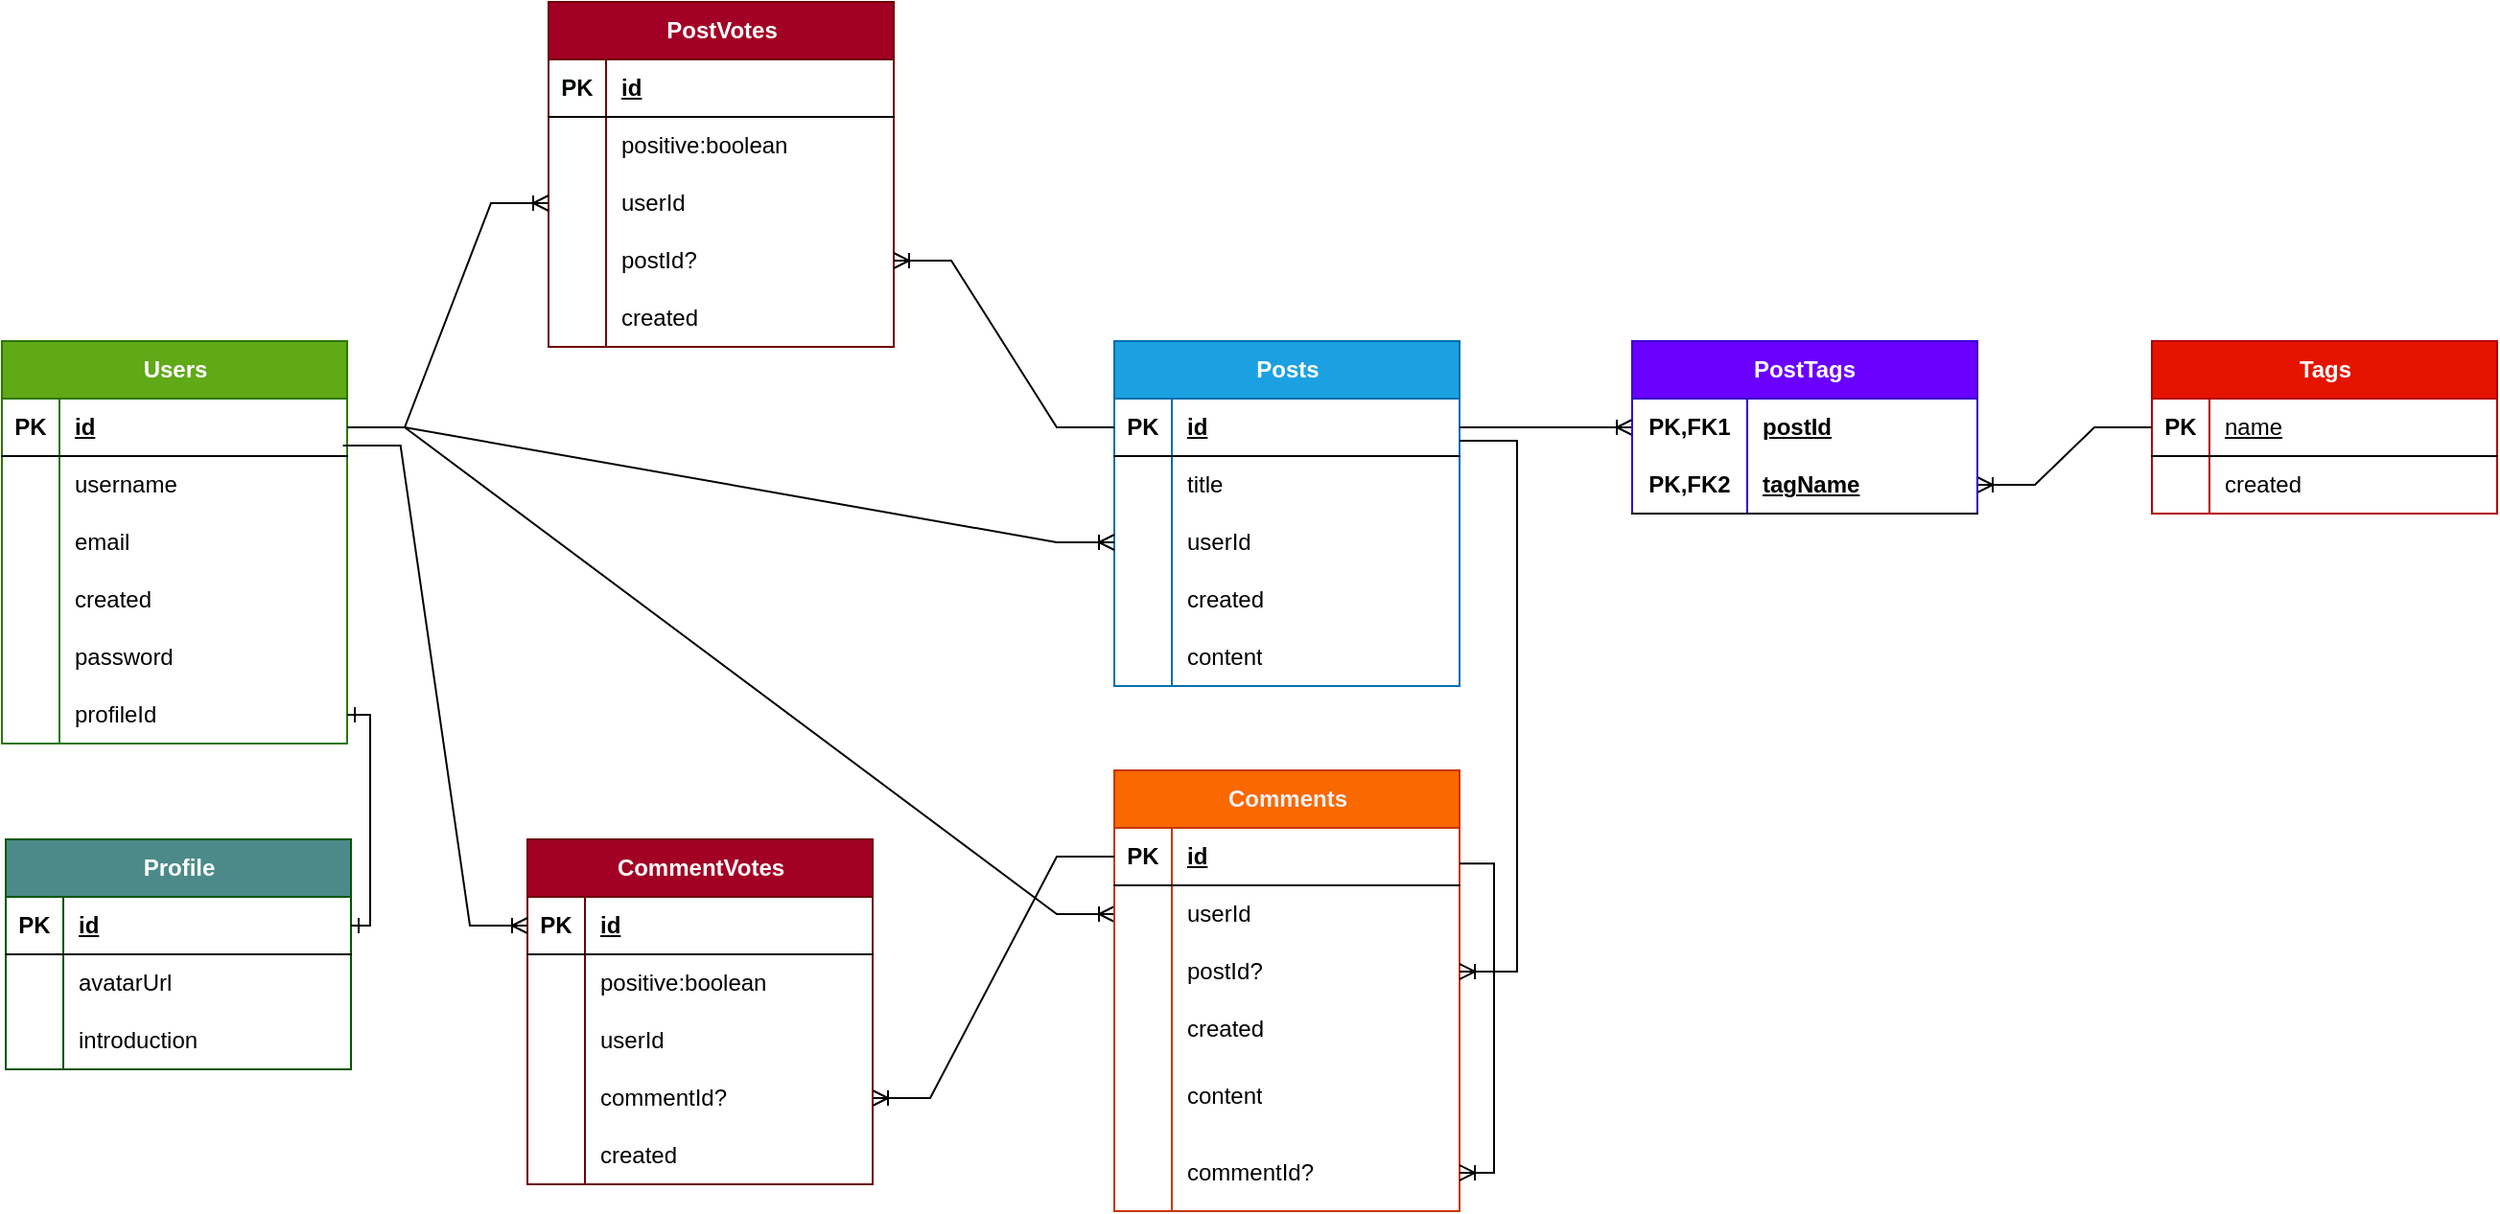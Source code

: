 <mxfile version="27.0.9">
  <diagram name="Page-1" id="ch80cyOPAGZopPXparXP">
    <mxGraphModel dx="1426" dy="873" grid="0" gridSize="10" guides="1" tooltips="1" connect="1" arrows="1" fold="1" page="1" pageScale="1" pageWidth="827" pageHeight="1169" background="none" math="0" shadow="0">
      <root>
        <mxCell id="0" />
        <mxCell id="1" parent="0" />
        <mxCell id="PfvW80QsT0nVsw1uUuvI-5" value="Posts" style="shape=table;startSize=30;container=1;collapsible=1;childLayout=tableLayout;fixedRows=1;rowLines=0;fontStyle=1;align=center;resizeLast=1;html=1;fillColor=#1ba1e2;fontColor=#ffffff;strokeColor=#006EAF;" parent="1" vertex="1">
          <mxGeometry x="610" y="180" width="180" height="180" as="geometry" />
        </mxCell>
        <mxCell id="PfvW80QsT0nVsw1uUuvI-6" value="" style="shape=tableRow;horizontal=0;startSize=0;swimlaneHead=0;swimlaneBody=0;fillColor=none;collapsible=0;dropTarget=0;points=[[0,0.5],[1,0.5]];portConstraint=eastwest;top=0;left=0;right=0;bottom=1;" parent="PfvW80QsT0nVsw1uUuvI-5" vertex="1">
          <mxGeometry y="30" width="180" height="30" as="geometry" />
        </mxCell>
        <mxCell id="PfvW80QsT0nVsw1uUuvI-7" value="PK" style="shape=partialRectangle;connectable=0;fillColor=none;top=0;left=0;bottom=0;right=0;fontStyle=1;overflow=hidden;whiteSpace=wrap;html=1;" parent="PfvW80QsT0nVsw1uUuvI-6" vertex="1">
          <mxGeometry width="30" height="30" as="geometry">
            <mxRectangle width="30" height="30" as="alternateBounds" />
          </mxGeometry>
        </mxCell>
        <mxCell id="PfvW80QsT0nVsw1uUuvI-8" value="id" style="shape=partialRectangle;connectable=0;fillColor=none;top=0;left=0;bottom=0;right=0;align=left;spacingLeft=6;fontStyle=5;overflow=hidden;whiteSpace=wrap;html=1;" parent="PfvW80QsT0nVsw1uUuvI-6" vertex="1">
          <mxGeometry x="30" width="150" height="30" as="geometry">
            <mxRectangle width="150" height="30" as="alternateBounds" />
          </mxGeometry>
        </mxCell>
        <mxCell id="PfvW80QsT0nVsw1uUuvI-9" value="" style="shape=tableRow;horizontal=0;startSize=0;swimlaneHead=0;swimlaneBody=0;fillColor=none;collapsible=0;dropTarget=0;points=[[0,0.5],[1,0.5]];portConstraint=eastwest;top=0;left=0;right=0;bottom=0;" parent="PfvW80QsT0nVsw1uUuvI-5" vertex="1">
          <mxGeometry y="60" width="180" height="30" as="geometry" />
        </mxCell>
        <mxCell id="PfvW80QsT0nVsw1uUuvI-10" value="" style="shape=partialRectangle;connectable=0;fillColor=none;top=0;left=0;bottom=0;right=0;editable=1;overflow=hidden;whiteSpace=wrap;html=1;" parent="PfvW80QsT0nVsw1uUuvI-9" vertex="1">
          <mxGeometry width="30" height="30" as="geometry">
            <mxRectangle width="30" height="30" as="alternateBounds" />
          </mxGeometry>
        </mxCell>
        <mxCell id="PfvW80QsT0nVsw1uUuvI-11" value="title&lt;span style=&quot;white-space: pre;&quot;&gt;&#x9;&lt;/span&gt;" style="shape=partialRectangle;connectable=0;fillColor=none;top=0;left=0;bottom=0;right=0;align=left;spacingLeft=6;overflow=hidden;whiteSpace=wrap;html=1;" parent="PfvW80QsT0nVsw1uUuvI-9" vertex="1">
          <mxGeometry x="30" width="150" height="30" as="geometry">
            <mxRectangle width="150" height="30" as="alternateBounds" />
          </mxGeometry>
        </mxCell>
        <mxCell id="PfvW80QsT0nVsw1uUuvI-12" value="" style="shape=tableRow;horizontal=0;startSize=0;swimlaneHead=0;swimlaneBody=0;fillColor=none;collapsible=0;dropTarget=0;points=[[0,0.5],[1,0.5]];portConstraint=eastwest;top=0;left=0;right=0;bottom=0;" parent="PfvW80QsT0nVsw1uUuvI-5" vertex="1">
          <mxGeometry y="90" width="180" height="30" as="geometry" />
        </mxCell>
        <mxCell id="PfvW80QsT0nVsw1uUuvI-13" value="" style="shape=partialRectangle;connectable=0;fillColor=none;top=0;left=0;bottom=0;right=0;editable=1;overflow=hidden;whiteSpace=wrap;html=1;" parent="PfvW80QsT0nVsw1uUuvI-12" vertex="1">
          <mxGeometry width="30" height="30" as="geometry">
            <mxRectangle width="30" height="30" as="alternateBounds" />
          </mxGeometry>
        </mxCell>
        <mxCell id="PfvW80QsT0nVsw1uUuvI-14" value="userId" style="shape=partialRectangle;connectable=0;fillColor=none;top=0;left=0;bottom=0;right=0;align=left;spacingLeft=6;overflow=hidden;whiteSpace=wrap;html=1;" parent="PfvW80QsT0nVsw1uUuvI-12" vertex="1">
          <mxGeometry x="30" width="150" height="30" as="geometry">
            <mxRectangle width="150" height="30" as="alternateBounds" />
          </mxGeometry>
        </mxCell>
        <mxCell id="PfvW80QsT0nVsw1uUuvI-15" value="" style="shape=tableRow;horizontal=0;startSize=0;swimlaneHead=0;swimlaneBody=0;fillColor=none;collapsible=0;dropTarget=0;points=[[0,0.5],[1,0.5]];portConstraint=eastwest;top=0;left=0;right=0;bottom=0;" parent="PfvW80QsT0nVsw1uUuvI-5" vertex="1">
          <mxGeometry y="120" width="180" height="30" as="geometry" />
        </mxCell>
        <mxCell id="PfvW80QsT0nVsw1uUuvI-16" value="" style="shape=partialRectangle;connectable=0;fillColor=none;top=0;left=0;bottom=0;right=0;editable=1;overflow=hidden;whiteSpace=wrap;html=1;" parent="PfvW80QsT0nVsw1uUuvI-15" vertex="1">
          <mxGeometry width="30" height="30" as="geometry">
            <mxRectangle width="30" height="30" as="alternateBounds" />
          </mxGeometry>
        </mxCell>
        <mxCell id="PfvW80QsT0nVsw1uUuvI-17" value="created" style="shape=partialRectangle;connectable=0;fillColor=none;top=0;left=0;bottom=0;right=0;align=left;spacingLeft=6;overflow=hidden;whiteSpace=wrap;html=1;" parent="PfvW80QsT0nVsw1uUuvI-15" vertex="1">
          <mxGeometry x="30" width="150" height="30" as="geometry">
            <mxRectangle width="150" height="30" as="alternateBounds" />
          </mxGeometry>
        </mxCell>
        <mxCell id="PfvW80QsT0nVsw1uUuvI-48" value="" style="shape=tableRow;horizontal=0;startSize=0;swimlaneHead=0;swimlaneBody=0;fillColor=none;collapsible=0;dropTarget=0;points=[[0,0.5],[1,0.5]];portConstraint=eastwest;top=0;left=0;right=0;bottom=0;" parent="PfvW80QsT0nVsw1uUuvI-5" vertex="1">
          <mxGeometry y="150" width="180" height="30" as="geometry" />
        </mxCell>
        <mxCell id="PfvW80QsT0nVsw1uUuvI-49" value="" style="shape=partialRectangle;connectable=0;fillColor=none;top=0;left=0;bottom=0;right=0;editable=1;overflow=hidden;whiteSpace=wrap;html=1;" parent="PfvW80QsT0nVsw1uUuvI-48" vertex="1">
          <mxGeometry width="30" height="30" as="geometry">
            <mxRectangle width="30" height="30" as="alternateBounds" />
          </mxGeometry>
        </mxCell>
        <mxCell id="PfvW80QsT0nVsw1uUuvI-50" value="content" style="shape=partialRectangle;connectable=0;fillColor=none;top=0;left=0;bottom=0;right=0;align=left;spacingLeft=6;overflow=hidden;whiteSpace=wrap;html=1;" parent="PfvW80QsT0nVsw1uUuvI-48" vertex="1">
          <mxGeometry x="30" width="150" height="30" as="geometry">
            <mxRectangle width="150" height="30" as="alternateBounds" />
          </mxGeometry>
        </mxCell>
        <mxCell id="PfvW80QsT0nVsw1uUuvI-18" value="Users" style="shape=table;startSize=30;container=1;collapsible=1;childLayout=tableLayout;fixedRows=1;rowLines=0;fontStyle=1;align=center;resizeLast=1;html=1;fillColor=#60a917;fontColor=#ffffff;strokeColor=#2D7600;" parent="1" vertex="1">
          <mxGeometry x="30" y="180" width="180" height="210" as="geometry" />
        </mxCell>
        <mxCell id="PfvW80QsT0nVsw1uUuvI-19" value="" style="shape=tableRow;horizontal=0;startSize=0;swimlaneHead=0;swimlaneBody=0;fillColor=none;collapsible=0;dropTarget=0;points=[[0,0.5],[1,0.5]];portConstraint=eastwest;top=0;left=0;right=0;bottom=1;" parent="PfvW80QsT0nVsw1uUuvI-18" vertex="1">
          <mxGeometry y="30" width="180" height="30" as="geometry" />
        </mxCell>
        <mxCell id="PfvW80QsT0nVsw1uUuvI-20" value="PK" style="shape=partialRectangle;connectable=0;fillColor=none;top=0;left=0;bottom=0;right=0;fontStyle=1;overflow=hidden;whiteSpace=wrap;html=1;" parent="PfvW80QsT0nVsw1uUuvI-19" vertex="1">
          <mxGeometry width="30" height="30" as="geometry">
            <mxRectangle width="30" height="30" as="alternateBounds" />
          </mxGeometry>
        </mxCell>
        <mxCell id="PfvW80QsT0nVsw1uUuvI-21" value="id" style="shape=partialRectangle;connectable=0;fillColor=none;top=0;left=0;bottom=0;right=0;align=left;spacingLeft=6;fontStyle=5;overflow=hidden;whiteSpace=wrap;html=1;" parent="PfvW80QsT0nVsw1uUuvI-19" vertex="1">
          <mxGeometry x="30" width="150" height="30" as="geometry">
            <mxRectangle width="150" height="30" as="alternateBounds" />
          </mxGeometry>
        </mxCell>
        <mxCell id="PfvW80QsT0nVsw1uUuvI-22" value="" style="shape=tableRow;horizontal=0;startSize=0;swimlaneHead=0;swimlaneBody=0;fillColor=none;collapsible=0;dropTarget=0;points=[[0,0.5],[1,0.5]];portConstraint=eastwest;top=0;left=0;right=0;bottom=0;" parent="PfvW80QsT0nVsw1uUuvI-18" vertex="1">
          <mxGeometry y="60" width="180" height="30" as="geometry" />
        </mxCell>
        <mxCell id="PfvW80QsT0nVsw1uUuvI-23" value="" style="shape=partialRectangle;connectable=0;fillColor=none;top=0;left=0;bottom=0;right=0;editable=1;overflow=hidden;whiteSpace=wrap;html=1;" parent="PfvW80QsT0nVsw1uUuvI-22" vertex="1">
          <mxGeometry width="30" height="30" as="geometry">
            <mxRectangle width="30" height="30" as="alternateBounds" />
          </mxGeometry>
        </mxCell>
        <mxCell id="PfvW80QsT0nVsw1uUuvI-24" value="username" style="shape=partialRectangle;connectable=0;fillColor=none;top=0;left=0;bottom=0;right=0;align=left;spacingLeft=6;overflow=hidden;whiteSpace=wrap;html=1;" parent="PfvW80QsT0nVsw1uUuvI-22" vertex="1">
          <mxGeometry x="30" width="150" height="30" as="geometry">
            <mxRectangle width="150" height="30" as="alternateBounds" />
          </mxGeometry>
        </mxCell>
        <mxCell id="PfvW80QsT0nVsw1uUuvI-25" value="" style="shape=tableRow;horizontal=0;startSize=0;swimlaneHead=0;swimlaneBody=0;fillColor=none;collapsible=0;dropTarget=0;points=[[0,0.5],[1,0.5]];portConstraint=eastwest;top=0;left=0;right=0;bottom=0;" parent="PfvW80QsT0nVsw1uUuvI-18" vertex="1">
          <mxGeometry y="90" width="180" height="30" as="geometry" />
        </mxCell>
        <mxCell id="PfvW80QsT0nVsw1uUuvI-26" value="" style="shape=partialRectangle;connectable=0;fillColor=none;top=0;left=0;bottom=0;right=0;editable=1;overflow=hidden;whiteSpace=wrap;html=1;" parent="PfvW80QsT0nVsw1uUuvI-25" vertex="1">
          <mxGeometry width="30" height="30" as="geometry">
            <mxRectangle width="30" height="30" as="alternateBounds" />
          </mxGeometry>
        </mxCell>
        <mxCell id="PfvW80QsT0nVsw1uUuvI-27" value="email" style="shape=partialRectangle;connectable=0;fillColor=none;top=0;left=0;bottom=0;right=0;align=left;spacingLeft=6;overflow=hidden;whiteSpace=wrap;html=1;" parent="PfvW80QsT0nVsw1uUuvI-25" vertex="1">
          <mxGeometry x="30" width="150" height="30" as="geometry">
            <mxRectangle width="150" height="30" as="alternateBounds" />
          </mxGeometry>
        </mxCell>
        <mxCell id="PfvW80QsT0nVsw1uUuvI-28" value="" style="shape=tableRow;horizontal=0;startSize=0;swimlaneHead=0;swimlaneBody=0;fillColor=none;collapsible=0;dropTarget=0;points=[[0,0.5],[1,0.5]];portConstraint=eastwest;top=0;left=0;right=0;bottom=0;" parent="PfvW80QsT0nVsw1uUuvI-18" vertex="1">
          <mxGeometry y="120" width="180" height="30" as="geometry" />
        </mxCell>
        <mxCell id="PfvW80QsT0nVsw1uUuvI-29" value="" style="shape=partialRectangle;connectable=0;fillColor=none;top=0;left=0;bottom=0;right=0;editable=1;overflow=hidden;whiteSpace=wrap;html=1;" parent="PfvW80QsT0nVsw1uUuvI-28" vertex="1">
          <mxGeometry width="30" height="30" as="geometry">
            <mxRectangle width="30" height="30" as="alternateBounds" />
          </mxGeometry>
        </mxCell>
        <mxCell id="PfvW80QsT0nVsw1uUuvI-30" value="created" style="shape=partialRectangle;connectable=0;fillColor=none;top=0;left=0;bottom=0;right=0;align=left;spacingLeft=6;overflow=hidden;whiteSpace=wrap;html=1;" parent="PfvW80QsT0nVsw1uUuvI-28" vertex="1">
          <mxGeometry x="30" width="150" height="30" as="geometry">
            <mxRectangle width="150" height="30" as="alternateBounds" />
          </mxGeometry>
        </mxCell>
        <mxCell id="PfvW80QsT0nVsw1uUuvI-31" value="" style="shape=tableRow;horizontal=0;startSize=0;swimlaneHead=0;swimlaneBody=0;fillColor=none;collapsible=0;dropTarget=0;points=[[0,0.5],[1,0.5]];portConstraint=eastwest;top=0;left=0;right=0;bottom=0;" parent="PfvW80QsT0nVsw1uUuvI-18" vertex="1">
          <mxGeometry y="150" width="180" height="30" as="geometry" />
        </mxCell>
        <mxCell id="PfvW80QsT0nVsw1uUuvI-32" value="" style="shape=partialRectangle;connectable=0;fillColor=none;top=0;left=0;bottom=0;right=0;editable=1;overflow=hidden;whiteSpace=wrap;html=1;" parent="PfvW80QsT0nVsw1uUuvI-31" vertex="1">
          <mxGeometry width="30" height="30" as="geometry">
            <mxRectangle width="30" height="30" as="alternateBounds" />
          </mxGeometry>
        </mxCell>
        <mxCell id="PfvW80QsT0nVsw1uUuvI-33" value="password" style="shape=partialRectangle;connectable=0;fillColor=none;top=0;left=0;bottom=0;right=0;align=left;spacingLeft=6;overflow=hidden;whiteSpace=wrap;html=1;" parent="PfvW80QsT0nVsw1uUuvI-31" vertex="1">
          <mxGeometry x="30" width="150" height="30" as="geometry">
            <mxRectangle width="150" height="30" as="alternateBounds" />
          </mxGeometry>
        </mxCell>
        <mxCell id="lKdWR-nhhqTpQGctyWMs-17" value="" style="shape=tableRow;horizontal=0;startSize=0;swimlaneHead=0;swimlaneBody=0;fillColor=none;collapsible=0;dropTarget=0;points=[[0,0.5],[1,0.5]];portConstraint=eastwest;top=0;left=0;right=0;bottom=0;" vertex="1" parent="PfvW80QsT0nVsw1uUuvI-18">
          <mxGeometry y="180" width="180" height="30" as="geometry" />
        </mxCell>
        <mxCell id="lKdWR-nhhqTpQGctyWMs-18" value="" style="shape=partialRectangle;connectable=0;fillColor=none;top=0;left=0;bottom=0;right=0;editable=1;overflow=hidden;whiteSpace=wrap;html=1;" vertex="1" parent="lKdWR-nhhqTpQGctyWMs-17">
          <mxGeometry width="30" height="30" as="geometry">
            <mxRectangle width="30" height="30" as="alternateBounds" />
          </mxGeometry>
        </mxCell>
        <mxCell id="lKdWR-nhhqTpQGctyWMs-19" value="profileId" style="shape=partialRectangle;connectable=0;fillColor=none;top=0;left=0;bottom=0;right=0;align=left;spacingLeft=6;overflow=hidden;whiteSpace=wrap;html=1;" vertex="1" parent="lKdWR-nhhqTpQGctyWMs-17">
          <mxGeometry x="30" width="150" height="30" as="geometry">
            <mxRectangle width="150" height="30" as="alternateBounds" />
          </mxGeometry>
        </mxCell>
        <mxCell id="PfvW80QsT0nVsw1uUuvI-47" value="" style="edgeStyle=entityRelationEdgeStyle;fontSize=12;html=1;endArrow=ERoneToMany;rounded=0;exitX=1;exitY=0.5;exitDx=0;exitDy=0;" parent="1" source="PfvW80QsT0nVsw1uUuvI-19" target="PfvW80QsT0nVsw1uUuvI-12" edge="1">
          <mxGeometry width="100" height="100" relative="1" as="geometry">
            <mxPoint x="670" y="450" as="sourcePoint" />
            <mxPoint x="770" y="350" as="targetPoint" />
          </mxGeometry>
        </mxCell>
        <mxCell id="PfvW80QsT0nVsw1uUuvI-54" value="" style="edgeStyle=entityRelationEdgeStyle;fontSize=12;html=1;endArrow=ERoneToMany;rounded=0;" parent="1" source="PfvW80QsT0nVsw1uUuvI-19" target="PfvW80QsT0nVsw1uUuvI-51" edge="1">
          <mxGeometry width="100" height="100" relative="1" as="geometry">
            <mxPoint x="350" y="720" as="sourcePoint" />
            <mxPoint x="450" y="620" as="targetPoint" />
          </mxGeometry>
        </mxCell>
        <mxCell id="PfvW80QsT0nVsw1uUuvI-34" value="Comments" style="shape=table;startSize=30;container=1;collapsible=1;childLayout=tableLayout;fixedRows=1;rowLines=0;fontStyle=1;align=center;resizeLast=1;fillColor=#fa6800;strokeColor=#C73500;fontColor=#F1F1F1;html=1;" parent="1" vertex="1">
          <mxGeometry x="610" y="404" width="180" height="230" as="geometry">
            <mxRectangle x="610" y="400" width="93" height="30" as="alternateBounds" />
          </mxGeometry>
        </mxCell>
        <mxCell id="PZ-_IliqoAve3Lhu3Kue-29" value="" style="edgeStyle=orthogonalEdgeStyle;fontSize=12;html=1;endArrow=ERoneToMany;rounded=0;exitX=1;exitY=0.619;exitDx=0;exitDy=0;entryX=1;entryY=0.5;entryDx=0;entryDy=0;exitPerimeter=0;verticalAlign=middle;align=center;strokeColor=default;jumpStyle=none;flowAnimation=0;shadow=0;startFill=0;" parent="PfvW80QsT0nVsw1uUuvI-34" source="PfvW80QsT0nVsw1uUuvI-35" target="PZ-_IliqoAve3Lhu3Kue-22" edge="1">
          <mxGeometry width="100" height="100" relative="1" as="geometry">
            <mxPoint x="230" y="49" as="sourcePoint" />
            <mxPoint x="230" y="214" as="targetPoint" />
            <Array as="points">
              <mxPoint x="198" y="49" />
              <mxPoint x="198" y="210" />
            </Array>
          </mxGeometry>
        </mxCell>
        <mxCell id="PfvW80QsT0nVsw1uUuvI-35" value="" style="shape=tableRow;horizontal=0;startSize=0;swimlaneHead=0;swimlaneBody=0;fillColor=none;collapsible=0;dropTarget=0;points=[[0,0.5],[1,0.5]];portConstraint=eastwest;top=0;left=0;right=0;bottom=1;" parent="PfvW80QsT0nVsw1uUuvI-34" vertex="1">
          <mxGeometry y="30" width="180" height="30" as="geometry" />
        </mxCell>
        <mxCell id="PfvW80QsT0nVsw1uUuvI-36" value="PK" style="shape=partialRectangle;connectable=0;fillColor=none;top=0;left=0;bottom=0;right=0;fontStyle=1;overflow=hidden;whiteSpace=wrap;html=1;" parent="PfvW80QsT0nVsw1uUuvI-35" vertex="1">
          <mxGeometry width="30" height="30" as="geometry">
            <mxRectangle width="30" height="30" as="alternateBounds" />
          </mxGeometry>
        </mxCell>
        <mxCell id="PfvW80QsT0nVsw1uUuvI-37" value="id" style="shape=partialRectangle;connectable=0;fillColor=none;top=0;left=0;bottom=0;right=0;align=left;spacingLeft=6;fontStyle=5;overflow=hidden;whiteSpace=wrap;html=1;" parent="PfvW80QsT0nVsw1uUuvI-35" vertex="1">
          <mxGeometry x="30" width="150" height="30" as="geometry">
            <mxRectangle width="150" height="30" as="alternateBounds" />
          </mxGeometry>
        </mxCell>
        <mxCell id="PfvW80QsT0nVsw1uUuvI-51" value="" style="shape=tableRow;horizontal=0;startSize=0;swimlaneHead=0;swimlaneBody=0;fillColor=none;collapsible=0;dropTarget=0;points=[[0,0.5],[1,0.5]];portConstraint=eastwest;top=0;left=0;right=0;bottom=0;" parent="PfvW80QsT0nVsw1uUuvI-34" vertex="1">
          <mxGeometry y="60" width="180" height="30" as="geometry" />
        </mxCell>
        <mxCell id="PfvW80QsT0nVsw1uUuvI-52" value="" style="shape=partialRectangle;connectable=0;fillColor=none;top=0;left=0;bottom=0;right=0;editable=1;overflow=hidden;whiteSpace=wrap;html=1;" parent="PfvW80QsT0nVsw1uUuvI-51" vertex="1">
          <mxGeometry width="30" height="30" as="geometry">
            <mxRectangle width="30" height="30" as="alternateBounds" />
          </mxGeometry>
        </mxCell>
        <mxCell id="PfvW80QsT0nVsw1uUuvI-53" value="userId" style="shape=partialRectangle;connectable=0;fillColor=none;top=0;left=0;bottom=0;right=0;align=left;spacingLeft=6;overflow=hidden;whiteSpace=wrap;html=1;" parent="PfvW80QsT0nVsw1uUuvI-51" vertex="1">
          <mxGeometry x="30" width="150" height="30" as="geometry">
            <mxRectangle width="150" height="30" as="alternateBounds" />
          </mxGeometry>
        </mxCell>
        <mxCell id="PfvW80QsT0nVsw1uUuvI-95" value="" style="shape=tableRow;horizontal=0;startSize=0;swimlaneHead=0;swimlaneBody=0;fillColor=none;collapsible=0;dropTarget=0;points=[[0,0.5],[1,0.5]];portConstraint=eastwest;top=0;left=0;right=0;bottom=0;" parent="PfvW80QsT0nVsw1uUuvI-34" vertex="1">
          <mxGeometry y="90" width="180" height="30" as="geometry" />
        </mxCell>
        <mxCell id="PfvW80QsT0nVsw1uUuvI-96" value="" style="shape=partialRectangle;connectable=0;fillColor=none;top=0;left=0;bottom=0;right=0;editable=1;overflow=hidden;whiteSpace=wrap;html=1;" parent="PfvW80QsT0nVsw1uUuvI-95" vertex="1">
          <mxGeometry width="30" height="30" as="geometry">
            <mxRectangle width="30" height="30" as="alternateBounds" />
          </mxGeometry>
        </mxCell>
        <mxCell id="PfvW80QsT0nVsw1uUuvI-97" value="postId?" style="shape=partialRectangle;connectable=0;fillColor=none;top=0;left=0;bottom=0;right=0;align=left;spacingLeft=6;overflow=hidden;whiteSpace=wrap;html=1;" parent="PfvW80QsT0nVsw1uUuvI-95" vertex="1">
          <mxGeometry x="30" width="150" height="30" as="geometry">
            <mxRectangle width="150" height="30" as="alternateBounds" />
          </mxGeometry>
        </mxCell>
        <mxCell id="PfvW80QsT0nVsw1uUuvI-38" value="" style="shape=tableRow;horizontal=0;startSize=0;swimlaneHead=0;swimlaneBody=0;fillColor=none;collapsible=0;dropTarget=0;points=[[0,0.5],[1,0.5]];portConstraint=eastwest;top=0;left=0;right=0;bottom=0;" parent="PfvW80QsT0nVsw1uUuvI-34" vertex="1">
          <mxGeometry y="120" width="180" height="30" as="geometry" />
        </mxCell>
        <mxCell id="PfvW80QsT0nVsw1uUuvI-39" value="" style="shape=partialRectangle;connectable=0;fillColor=none;top=0;left=0;bottom=0;right=0;editable=1;overflow=hidden;whiteSpace=wrap;html=1;" parent="PfvW80QsT0nVsw1uUuvI-38" vertex="1">
          <mxGeometry width="30" height="30" as="geometry">
            <mxRectangle width="30" height="30" as="alternateBounds" />
          </mxGeometry>
        </mxCell>
        <mxCell id="PfvW80QsT0nVsw1uUuvI-40" value="created" style="shape=partialRectangle;connectable=0;fillColor=none;top=0;left=0;bottom=0;right=0;align=left;spacingLeft=6;overflow=hidden;whiteSpace=wrap;html=1;" parent="PfvW80QsT0nVsw1uUuvI-38" vertex="1">
          <mxGeometry x="30" width="150" height="30" as="geometry">
            <mxRectangle width="150" height="30" as="alternateBounds" />
          </mxGeometry>
        </mxCell>
        <mxCell id="PfvW80QsT0nVsw1uUuvI-41" value="" style="shape=tableRow;horizontal=0;startSize=0;swimlaneHead=0;swimlaneBody=0;fillColor=none;collapsible=0;dropTarget=0;points=[[0,0.5],[1,0.5]];portConstraint=eastwest;top=0;left=0;right=0;bottom=0;" parent="PfvW80QsT0nVsw1uUuvI-34" vertex="1">
          <mxGeometry y="150" width="180" height="40" as="geometry" />
        </mxCell>
        <mxCell id="PfvW80QsT0nVsw1uUuvI-42" value="" style="shape=partialRectangle;connectable=0;fillColor=none;top=0;left=0;bottom=0;right=0;editable=1;overflow=hidden;whiteSpace=wrap;html=1;" parent="PfvW80QsT0nVsw1uUuvI-41" vertex="1">
          <mxGeometry width="30" height="40" as="geometry">
            <mxRectangle width="30" height="40" as="alternateBounds" />
          </mxGeometry>
        </mxCell>
        <mxCell id="PfvW80QsT0nVsw1uUuvI-43" value="content" style="shape=partialRectangle;connectable=0;fillColor=none;top=0;left=0;bottom=0;right=0;align=left;spacingLeft=6;overflow=hidden;whiteSpace=wrap;html=1;" parent="PfvW80QsT0nVsw1uUuvI-41" vertex="1">
          <mxGeometry x="30" width="150" height="40" as="geometry">
            <mxRectangle width="150" height="40" as="alternateBounds" />
          </mxGeometry>
        </mxCell>
        <mxCell id="PZ-_IliqoAve3Lhu3Kue-22" value="" style="shape=tableRow;horizontal=0;startSize=0;swimlaneHead=0;swimlaneBody=0;fillColor=none;collapsible=0;dropTarget=0;points=[[0,0.5],[1,0.5]];portConstraint=eastwest;top=0;left=0;right=0;bottom=0;" parent="PfvW80QsT0nVsw1uUuvI-34" vertex="1">
          <mxGeometry y="190" width="180" height="40" as="geometry" />
        </mxCell>
        <mxCell id="PZ-_IliqoAve3Lhu3Kue-23" value="" style="shape=partialRectangle;connectable=0;fillColor=none;top=0;left=0;bottom=0;right=0;editable=1;overflow=hidden;whiteSpace=wrap;html=1;" parent="PZ-_IliqoAve3Lhu3Kue-22" vertex="1">
          <mxGeometry width="30" height="40" as="geometry">
            <mxRectangle width="30" height="40" as="alternateBounds" />
          </mxGeometry>
        </mxCell>
        <mxCell id="PZ-_IliqoAve3Lhu3Kue-24" value="commentId?" style="shape=partialRectangle;connectable=0;fillColor=none;top=0;left=0;bottom=0;right=0;align=left;spacingLeft=6;overflow=hidden;whiteSpace=wrap;html=1;" parent="PZ-_IliqoAve3Lhu3Kue-22" vertex="1">
          <mxGeometry x="30" width="150" height="40" as="geometry">
            <mxRectangle width="150" height="40" as="alternateBounds" />
          </mxGeometry>
        </mxCell>
        <mxCell id="PfvW80QsT0nVsw1uUuvI-67" value="Tags" style="shape=table;startSize=30;container=1;collapsible=1;childLayout=tableLayout;fixedRows=1;rowLines=0;fontStyle=1;align=center;resizeLast=1;html=1;fillColor=#e51400;fontColor=#ffffff;strokeColor=#B20000;" parent="1" vertex="1">
          <mxGeometry x="1151" y="180" width="180" height="90" as="geometry" />
        </mxCell>
        <mxCell id="PfvW80QsT0nVsw1uUuvI-68" value="" style="shape=tableRow;horizontal=0;startSize=0;swimlaneHead=0;swimlaneBody=0;fillColor=none;collapsible=0;dropTarget=0;points=[[0,0.5],[1,0.5]];portConstraint=eastwest;top=0;left=0;right=0;bottom=1;" parent="PfvW80QsT0nVsw1uUuvI-67" vertex="1">
          <mxGeometry y="30" width="180" height="30" as="geometry" />
        </mxCell>
        <mxCell id="PfvW80QsT0nVsw1uUuvI-69" value="PK" style="shape=partialRectangle;connectable=0;fillColor=none;top=0;left=0;bottom=0;right=0;fontStyle=1;overflow=hidden;whiteSpace=wrap;html=1;" parent="PfvW80QsT0nVsw1uUuvI-68" vertex="1">
          <mxGeometry width="30" height="30" as="geometry">
            <mxRectangle width="30" height="30" as="alternateBounds" />
          </mxGeometry>
        </mxCell>
        <mxCell id="PfvW80QsT0nVsw1uUuvI-70" value="&lt;span style=&quot;font-weight: 400;&quot;&gt;name&lt;/span&gt;" style="shape=partialRectangle;connectable=0;fillColor=none;top=0;left=0;bottom=0;right=0;align=left;spacingLeft=6;fontStyle=5;overflow=hidden;whiteSpace=wrap;html=1;" parent="PfvW80QsT0nVsw1uUuvI-68" vertex="1">
          <mxGeometry x="30" width="150" height="30" as="geometry">
            <mxRectangle width="150" height="30" as="alternateBounds" />
          </mxGeometry>
        </mxCell>
        <mxCell id="PfvW80QsT0nVsw1uUuvI-131" value="" style="shape=tableRow;horizontal=0;startSize=0;swimlaneHead=0;swimlaneBody=0;fillColor=none;collapsible=0;dropTarget=0;points=[[0,0.5],[1,0.5]];portConstraint=eastwest;top=0;left=0;right=0;bottom=0;" parent="PfvW80QsT0nVsw1uUuvI-67" vertex="1">
          <mxGeometry y="60" width="180" height="30" as="geometry" />
        </mxCell>
        <mxCell id="PfvW80QsT0nVsw1uUuvI-132" value="" style="shape=partialRectangle;connectable=0;fillColor=none;top=0;left=0;bottom=0;right=0;editable=1;overflow=hidden;whiteSpace=wrap;html=1;" parent="PfvW80QsT0nVsw1uUuvI-131" vertex="1">
          <mxGeometry width="30" height="30" as="geometry">
            <mxRectangle width="30" height="30" as="alternateBounds" />
          </mxGeometry>
        </mxCell>
        <mxCell id="PfvW80QsT0nVsw1uUuvI-133" value="created" style="shape=partialRectangle;connectable=0;fillColor=none;top=0;left=0;bottom=0;right=0;align=left;spacingLeft=6;overflow=hidden;whiteSpace=wrap;html=1;" parent="PfvW80QsT0nVsw1uUuvI-131" vertex="1">
          <mxGeometry x="30" width="150" height="30" as="geometry">
            <mxRectangle width="150" height="30" as="alternateBounds" />
          </mxGeometry>
        </mxCell>
        <mxCell id="PfvW80QsT0nVsw1uUuvI-93" value="" style="edgeStyle=entityRelationEdgeStyle;fontSize=12;html=1;endArrow=ERoneToMany;rounded=0;exitX=1;exitY=0.5;exitDx=0;exitDy=0;entryX=0;entryY=0.5;entryDx=0;entryDy=0;" parent="1" source="PfvW80QsT0nVsw1uUuvI-6" target="PfvW80QsT0nVsw1uUuvI-100" edge="1">
          <mxGeometry width="100" height="100" relative="1" as="geometry">
            <mxPoint x="1040" y="510" as="sourcePoint" />
            <mxPoint x="880" y="235" as="targetPoint" />
          </mxGeometry>
        </mxCell>
        <mxCell id="PfvW80QsT0nVsw1uUuvI-94" value="" style="edgeStyle=entityRelationEdgeStyle;fontSize=12;html=1;endArrow=ERoneToMany;rounded=0;entryX=1;entryY=0.5;entryDx=0;entryDy=0;exitX=0;exitY=0.5;exitDx=0;exitDy=0;" parent="1" source="PfvW80QsT0nVsw1uUuvI-68" target="PfvW80QsT0nVsw1uUuvI-103" edge="1">
          <mxGeometry width="100" height="100" relative="1" as="geometry">
            <mxPoint x="1100" y="520" as="sourcePoint" />
            <mxPoint x="1060" y="265" as="targetPoint" />
          </mxGeometry>
        </mxCell>
        <mxCell id="PfvW80QsT0nVsw1uUuvI-98" value="" style="edgeStyle=entityRelationEdgeStyle;fontSize=12;html=1;endArrow=ERoneToMany;rounded=0;entryX=1;entryY=0.5;entryDx=0;entryDy=0;exitX=1;exitY=0.733;exitDx=0;exitDy=0;exitPerimeter=0;" parent="1" source="PfvW80QsT0nVsw1uUuvI-6" target="PfvW80QsT0nVsw1uUuvI-95" edge="1">
          <mxGeometry width="100" height="100" relative="1" as="geometry">
            <mxPoint x="790" y="225" as="sourcePoint" />
            <mxPoint x="840" y="420" as="targetPoint" />
            <Array as="points">
              <mxPoint x="841" y="370" />
            </Array>
          </mxGeometry>
        </mxCell>
        <mxCell id="PfvW80QsT0nVsw1uUuvI-99" value="PostTags" style="shape=table;startSize=30;container=1;collapsible=1;childLayout=tableLayout;fixedRows=1;rowLines=0;fontStyle=1;align=center;resizeLast=1;html=1;whiteSpace=wrap;fillColor=#6a00ff;fontColor=#ffffff;strokeColor=#3700CC;" parent="1" vertex="1">
          <mxGeometry x="880" y="180" width="180" height="90" as="geometry" />
        </mxCell>
        <mxCell id="PfvW80QsT0nVsw1uUuvI-100" value="" style="shape=tableRow;horizontal=0;startSize=0;swimlaneHead=0;swimlaneBody=0;fillColor=none;collapsible=0;dropTarget=0;points=[[0,0.5],[1,0.5]];portConstraint=eastwest;top=0;left=0;right=0;bottom=0;html=1;" parent="PfvW80QsT0nVsw1uUuvI-99" vertex="1">
          <mxGeometry y="30" width="180" height="30" as="geometry" />
        </mxCell>
        <mxCell id="PfvW80QsT0nVsw1uUuvI-101" value="PK,FK1" style="shape=partialRectangle;connectable=0;fillColor=none;top=0;left=0;bottom=0;right=0;fontStyle=1;overflow=hidden;html=1;whiteSpace=wrap;" parent="PfvW80QsT0nVsw1uUuvI-100" vertex="1">
          <mxGeometry width="60" height="30" as="geometry">
            <mxRectangle width="60" height="30" as="alternateBounds" />
          </mxGeometry>
        </mxCell>
        <mxCell id="PfvW80QsT0nVsw1uUuvI-102" value="postId" style="shape=partialRectangle;connectable=0;fillColor=none;top=0;left=0;bottom=0;right=0;align=left;spacingLeft=6;fontStyle=5;overflow=hidden;html=1;whiteSpace=wrap;" parent="PfvW80QsT0nVsw1uUuvI-100" vertex="1">
          <mxGeometry x="60" width="120" height="30" as="geometry">
            <mxRectangle width="120" height="30" as="alternateBounds" />
          </mxGeometry>
        </mxCell>
        <mxCell id="PfvW80QsT0nVsw1uUuvI-103" value="" style="shape=tableRow;horizontal=0;startSize=0;swimlaneHead=0;swimlaneBody=0;fillColor=none;collapsible=0;dropTarget=0;points=[[0,0.5],[1,0.5]];portConstraint=eastwest;top=0;left=0;right=0;bottom=1;html=1;" parent="PfvW80QsT0nVsw1uUuvI-99" vertex="1">
          <mxGeometry y="60" width="180" height="30" as="geometry" />
        </mxCell>
        <mxCell id="PfvW80QsT0nVsw1uUuvI-104" value="PK,FK2" style="shape=partialRectangle;connectable=0;fillColor=none;top=0;left=0;bottom=0;right=0;fontStyle=1;overflow=hidden;html=1;whiteSpace=wrap;" parent="PfvW80QsT0nVsw1uUuvI-103" vertex="1">
          <mxGeometry width="60" height="30" as="geometry">
            <mxRectangle width="60" height="30" as="alternateBounds" />
          </mxGeometry>
        </mxCell>
        <mxCell id="PfvW80QsT0nVsw1uUuvI-105" value="tagName" style="shape=partialRectangle;connectable=0;fillColor=none;top=0;left=0;bottom=0;right=0;align=left;spacingLeft=6;fontStyle=5;overflow=hidden;html=1;whiteSpace=wrap;" parent="PfvW80QsT0nVsw1uUuvI-103" vertex="1">
          <mxGeometry x="60" width="120" height="30" as="geometry">
            <mxRectangle width="120" height="30" as="alternateBounds" />
          </mxGeometry>
        </mxCell>
        <mxCell id="PfvW80QsT0nVsw1uUuvI-112" value="PostVotes" style="shape=table;startSize=30;container=1;collapsible=1;childLayout=tableLayout;fixedRows=1;rowLines=0;fontStyle=1;align=center;resizeLast=1;html=1;fillColor=#a20025;strokeColor=#6F0000;fontColor=#ffffff;" parent="1" vertex="1">
          <mxGeometry x="315" y="3" width="180" height="180" as="geometry" />
        </mxCell>
        <mxCell id="PfvW80QsT0nVsw1uUuvI-113" value="" style="shape=tableRow;horizontal=0;startSize=0;swimlaneHead=0;swimlaneBody=0;fillColor=none;collapsible=0;dropTarget=0;points=[[0,0.5],[1,0.5]];portConstraint=eastwest;top=0;left=0;right=0;bottom=1;" parent="PfvW80QsT0nVsw1uUuvI-112" vertex="1">
          <mxGeometry y="30" width="180" height="30" as="geometry" />
        </mxCell>
        <mxCell id="PfvW80QsT0nVsw1uUuvI-114" value="PK" style="shape=partialRectangle;connectable=0;fillColor=none;top=0;left=0;bottom=0;right=0;fontStyle=1;overflow=hidden;whiteSpace=wrap;html=1;" parent="PfvW80QsT0nVsw1uUuvI-113" vertex="1">
          <mxGeometry width="30" height="30" as="geometry">
            <mxRectangle width="30" height="30" as="alternateBounds" />
          </mxGeometry>
        </mxCell>
        <mxCell id="PfvW80QsT0nVsw1uUuvI-115" value="id" style="shape=partialRectangle;connectable=0;fillColor=none;top=0;left=0;bottom=0;right=0;align=left;spacingLeft=6;fontStyle=5;overflow=hidden;whiteSpace=wrap;html=1;" parent="PfvW80QsT0nVsw1uUuvI-113" vertex="1">
          <mxGeometry x="30" width="150" height="30" as="geometry">
            <mxRectangle width="150" height="30" as="alternateBounds" />
          </mxGeometry>
        </mxCell>
        <mxCell id="PfvW80QsT0nVsw1uUuvI-116" value="" style="shape=tableRow;horizontal=0;startSize=0;swimlaneHead=0;swimlaneBody=0;fillColor=none;collapsible=0;dropTarget=0;points=[[0,0.5],[1,0.5]];portConstraint=eastwest;top=0;left=0;right=0;bottom=0;" parent="PfvW80QsT0nVsw1uUuvI-112" vertex="1">
          <mxGeometry y="60" width="180" height="30" as="geometry" />
        </mxCell>
        <mxCell id="PfvW80QsT0nVsw1uUuvI-117" value="" style="shape=partialRectangle;connectable=0;fillColor=none;top=0;left=0;bottom=0;right=0;editable=1;overflow=hidden;whiteSpace=wrap;html=1;" parent="PfvW80QsT0nVsw1uUuvI-116" vertex="1">
          <mxGeometry width="30" height="30" as="geometry">
            <mxRectangle width="30" height="30" as="alternateBounds" />
          </mxGeometry>
        </mxCell>
        <mxCell id="PfvW80QsT0nVsw1uUuvI-118" value="positive:boolean" style="shape=partialRectangle;connectable=0;fillColor=none;top=0;left=0;bottom=0;right=0;align=left;spacingLeft=6;overflow=hidden;whiteSpace=wrap;html=1;" parent="PfvW80QsT0nVsw1uUuvI-116" vertex="1">
          <mxGeometry x="30" width="150" height="30" as="geometry">
            <mxRectangle width="150" height="30" as="alternateBounds" />
          </mxGeometry>
        </mxCell>
        <mxCell id="PfvW80QsT0nVsw1uUuvI-119" value="" style="shape=tableRow;horizontal=0;startSize=0;swimlaneHead=0;swimlaneBody=0;fillColor=none;collapsible=0;dropTarget=0;points=[[0,0.5],[1,0.5]];portConstraint=eastwest;top=0;left=0;right=0;bottom=0;" parent="PfvW80QsT0nVsw1uUuvI-112" vertex="1">
          <mxGeometry y="90" width="180" height="30" as="geometry" />
        </mxCell>
        <mxCell id="PfvW80QsT0nVsw1uUuvI-120" value="" style="shape=partialRectangle;connectable=0;fillColor=none;top=0;left=0;bottom=0;right=0;editable=1;overflow=hidden;whiteSpace=wrap;html=1;" parent="PfvW80QsT0nVsw1uUuvI-119" vertex="1">
          <mxGeometry width="30" height="30" as="geometry">
            <mxRectangle width="30" height="30" as="alternateBounds" />
          </mxGeometry>
        </mxCell>
        <mxCell id="PfvW80QsT0nVsw1uUuvI-121" value="userId" style="shape=partialRectangle;connectable=0;fillColor=none;top=0;left=0;bottom=0;right=0;align=left;spacingLeft=6;overflow=hidden;whiteSpace=wrap;html=1;" parent="PfvW80QsT0nVsw1uUuvI-119" vertex="1">
          <mxGeometry x="30" width="150" height="30" as="geometry">
            <mxRectangle width="150" height="30" as="alternateBounds" />
          </mxGeometry>
        </mxCell>
        <mxCell id="PfvW80QsT0nVsw1uUuvI-126" value="" style="shape=tableRow;horizontal=0;startSize=0;swimlaneHead=0;swimlaneBody=0;fillColor=none;collapsible=0;dropTarget=0;points=[[0,0.5],[1,0.5]];portConstraint=eastwest;top=0;left=0;right=0;bottom=0;" parent="PfvW80QsT0nVsw1uUuvI-112" vertex="1">
          <mxGeometry y="120" width="180" height="30" as="geometry" />
        </mxCell>
        <mxCell id="PfvW80QsT0nVsw1uUuvI-127" value="" style="shape=partialRectangle;connectable=0;fillColor=none;top=0;left=0;bottom=0;right=0;editable=1;overflow=hidden;whiteSpace=wrap;html=1;" parent="PfvW80QsT0nVsw1uUuvI-126" vertex="1">
          <mxGeometry width="30" height="30" as="geometry">
            <mxRectangle width="30" height="30" as="alternateBounds" />
          </mxGeometry>
        </mxCell>
        <mxCell id="PfvW80QsT0nVsw1uUuvI-128" value="postId?" style="shape=partialRectangle;connectable=0;fillColor=none;top=0;left=0;bottom=0;right=0;align=left;spacingLeft=6;overflow=hidden;whiteSpace=wrap;html=1;" parent="PfvW80QsT0nVsw1uUuvI-126" vertex="1">
          <mxGeometry x="30" width="150" height="30" as="geometry">
            <mxRectangle width="150" height="30" as="alternateBounds" />
          </mxGeometry>
        </mxCell>
        <mxCell id="PfvW80QsT0nVsw1uUuvI-134" value="" style="shape=tableRow;horizontal=0;startSize=0;swimlaneHead=0;swimlaneBody=0;fillColor=none;collapsible=0;dropTarget=0;points=[[0,0.5],[1,0.5]];portConstraint=eastwest;top=0;left=0;right=0;bottom=0;" parent="PfvW80QsT0nVsw1uUuvI-112" vertex="1">
          <mxGeometry y="150" width="180" height="30" as="geometry" />
        </mxCell>
        <mxCell id="PfvW80QsT0nVsw1uUuvI-135" value="" style="shape=partialRectangle;connectable=0;fillColor=none;top=0;left=0;bottom=0;right=0;editable=1;overflow=hidden;whiteSpace=wrap;html=1;" parent="PfvW80QsT0nVsw1uUuvI-134" vertex="1">
          <mxGeometry width="30" height="30" as="geometry">
            <mxRectangle width="30" height="30" as="alternateBounds" />
          </mxGeometry>
        </mxCell>
        <mxCell id="PfvW80QsT0nVsw1uUuvI-136" value="created" style="shape=partialRectangle;connectable=0;fillColor=none;top=0;left=0;bottom=0;right=0;align=left;spacingLeft=6;overflow=hidden;whiteSpace=wrap;html=1;" parent="PfvW80QsT0nVsw1uUuvI-134" vertex="1">
          <mxGeometry x="30" width="150" height="30" as="geometry">
            <mxRectangle width="150" height="30" as="alternateBounds" />
          </mxGeometry>
        </mxCell>
        <mxCell id="PfvW80QsT0nVsw1uUuvI-125" value="" style="edgeStyle=entityRelationEdgeStyle;fontSize=12;html=1;endArrow=ERoneToMany;rounded=0;exitX=1;exitY=0.5;exitDx=0;exitDy=0;" parent="1" source="PfvW80QsT0nVsw1uUuvI-19" target="PfvW80QsT0nVsw1uUuvI-119" edge="1">
          <mxGeometry width="100" height="100" relative="1" as="geometry">
            <mxPoint x="520" y="510" as="sourcePoint" />
            <mxPoint x="620" y="410" as="targetPoint" />
          </mxGeometry>
        </mxCell>
        <mxCell id="PfvW80QsT0nVsw1uUuvI-129" value="" style="edgeStyle=entityRelationEdgeStyle;fontSize=12;html=1;endArrow=ERoneToMany;rounded=0;exitX=0;exitY=0.5;exitDx=0;exitDy=0;entryX=1;entryY=0.5;entryDx=0;entryDy=0;" parent="1" source="PfvW80QsT0nVsw1uUuvI-6" target="PfvW80QsT0nVsw1uUuvI-126" edge="1">
          <mxGeometry width="100" height="100" relative="1" as="geometry">
            <mxPoint x="520" y="510" as="sourcePoint" />
            <mxPoint x="620" y="410" as="targetPoint" />
          </mxGeometry>
        </mxCell>
        <mxCell id="PfvW80QsT0nVsw1uUuvI-130" value="" style="edgeStyle=entityRelationEdgeStyle;fontSize=12;html=1;endArrow=ERoneToMany;rounded=0;exitX=0;exitY=0.5;exitDx=0;exitDy=0;" parent="1" source="PfvW80QsT0nVsw1uUuvI-35" target="PZ-_IliqoAve3Lhu3Kue-44" edge="1">
          <mxGeometry width="100" height="100" relative="1" as="geometry">
            <mxPoint x="520" y="510" as="sourcePoint" />
            <mxPoint x="620" y="410" as="targetPoint" />
          </mxGeometry>
        </mxCell>
        <mxCell id="PZ-_IliqoAve3Lhu3Kue-31" value="CommentVotes" style="shape=table;startSize=30;container=1;collapsible=1;childLayout=tableLayout;fixedRows=1;rowLines=0;fontStyle=1;align=center;resizeLast=1;html=1;fillColor=#a20025;strokeColor=#6F0000;fontColor=#ffffff;" parent="1" vertex="1">
          <mxGeometry x="304" y="440" width="180" height="180" as="geometry" />
        </mxCell>
        <mxCell id="PZ-_IliqoAve3Lhu3Kue-32" value="" style="shape=tableRow;horizontal=0;startSize=0;swimlaneHead=0;swimlaneBody=0;fillColor=none;collapsible=0;dropTarget=0;points=[[0,0.5],[1,0.5]];portConstraint=eastwest;top=0;left=0;right=0;bottom=1;" parent="PZ-_IliqoAve3Lhu3Kue-31" vertex="1">
          <mxGeometry y="30" width="180" height="30" as="geometry" />
        </mxCell>
        <mxCell id="PZ-_IliqoAve3Lhu3Kue-33" value="PK" style="shape=partialRectangle;connectable=0;fillColor=none;top=0;left=0;bottom=0;right=0;fontStyle=1;overflow=hidden;whiteSpace=wrap;html=1;" parent="PZ-_IliqoAve3Lhu3Kue-32" vertex="1">
          <mxGeometry width="30" height="30" as="geometry">
            <mxRectangle width="30" height="30" as="alternateBounds" />
          </mxGeometry>
        </mxCell>
        <mxCell id="PZ-_IliqoAve3Lhu3Kue-34" value="id" style="shape=partialRectangle;connectable=0;fillColor=none;top=0;left=0;bottom=0;right=0;align=left;spacingLeft=6;fontStyle=5;overflow=hidden;whiteSpace=wrap;html=1;" parent="PZ-_IliqoAve3Lhu3Kue-32" vertex="1">
          <mxGeometry x="30" width="150" height="30" as="geometry">
            <mxRectangle width="150" height="30" as="alternateBounds" />
          </mxGeometry>
        </mxCell>
        <mxCell id="PZ-_IliqoAve3Lhu3Kue-35" value="" style="shape=tableRow;horizontal=0;startSize=0;swimlaneHead=0;swimlaneBody=0;fillColor=none;collapsible=0;dropTarget=0;points=[[0,0.5],[1,0.5]];portConstraint=eastwest;top=0;left=0;right=0;bottom=0;" parent="PZ-_IliqoAve3Lhu3Kue-31" vertex="1">
          <mxGeometry y="60" width="180" height="30" as="geometry" />
        </mxCell>
        <mxCell id="PZ-_IliqoAve3Lhu3Kue-36" value="" style="shape=partialRectangle;connectable=0;fillColor=none;top=0;left=0;bottom=0;right=0;editable=1;overflow=hidden;whiteSpace=wrap;html=1;" parent="PZ-_IliqoAve3Lhu3Kue-35" vertex="1">
          <mxGeometry width="30" height="30" as="geometry">
            <mxRectangle width="30" height="30" as="alternateBounds" />
          </mxGeometry>
        </mxCell>
        <mxCell id="PZ-_IliqoAve3Lhu3Kue-37" value="positive:boolean" style="shape=partialRectangle;connectable=0;fillColor=none;top=0;left=0;bottom=0;right=0;align=left;spacingLeft=6;overflow=hidden;whiteSpace=wrap;html=1;" parent="PZ-_IliqoAve3Lhu3Kue-35" vertex="1">
          <mxGeometry x="30" width="150" height="30" as="geometry">
            <mxRectangle width="150" height="30" as="alternateBounds" />
          </mxGeometry>
        </mxCell>
        <mxCell id="PZ-_IliqoAve3Lhu3Kue-38" value="" style="shape=tableRow;horizontal=0;startSize=0;swimlaneHead=0;swimlaneBody=0;fillColor=none;collapsible=0;dropTarget=0;points=[[0,0.5],[1,0.5]];portConstraint=eastwest;top=0;left=0;right=0;bottom=0;" parent="PZ-_IliqoAve3Lhu3Kue-31" vertex="1">
          <mxGeometry y="90" width="180" height="30" as="geometry" />
        </mxCell>
        <mxCell id="PZ-_IliqoAve3Lhu3Kue-39" value="" style="shape=partialRectangle;connectable=0;fillColor=none;top=0;left=0;bottom=0;right=0;editable=1;overflow=hidden;whiteSpace=wrap;html=1;" parent="PZ-_IliqoAve3Lhu3Kue-38" vertex="1">
          <mxGeometry width="30" height="30" as="geometry">
            <mxRectangle width="30" height="30" as="alternateBounds" />
          </mxGeometry>
        </mxCell>
        <mxCell id="PZ-_IliqoAve3Lhu3Kue-40" value="userId" style="shape=partialRectangle;connectable=0;fillColor=none;top=0;left=0;bottom=0;right=0;align=left;spacingLeft=6;overflow=hidden;whiteSpace=wrap;html=1;" parent="PZ-_IliqoAve3Lhu3Kue-38" vertex="1">
          <mxGeometry x="30" width="150" height="30" as="geometry">
            <mxRectangle width="150" height="30" as="alternateBounds" />
          </mxGeometry>
        </mxCell>
        <mxCell id="PZ-_IliqoAve3Lhu3Kue-44" value="" style="shape=tableRow;horizontal=0;startSize=0;swimlaneHead=0;swimlaneBody=0;fillColor=none;collapsible=0;dropTarget=0;points=[[0,0.5],[1,0.5]];portConstraint=eastwest;top=0;left=0;right=0;bottom=0;" parent="PZ-_IliqoAve3Lhu3Kue-31" vertex="1">
          <mxGeometry y="120" width="180" height="30" as="geometry" />
        </mxCell>
        <mxCell id="PZ-_IliqoAve3Lhu3Kue-45" value="" style="shape=partialRectangle;connectable=0;fillColor=none;top=0;left=0;bottom=0;right=0;editable=1;overflow=hidden;whiteSpace=wrap;html=1;" parent="PZ-_IliqoAve3Lhu3Kue-44" vertex="1">
          <mxGeometry width="30" height="30" as="geometry">
            <mxRectangle width="30" height="30" as="alternateBounds" />
          </mxGeometry>
        </mxCell>
        <mxCell id="PZ-_IliqoAve3Lhu3Kue-46" value="commentId?" style="shape=partialRectangle;connectable=0;fillColor=none;top=0;left=0;bottom=0;right=0;align=left;spacingLeft=6;overflow=hidden;whiteSpace=wrap;html=1;" parent="PZ-_IliqoAve3Lhu3Kue-44" vertex="1">
          <mxGeometry x="30" width="150" height="30" as="geometry">
            <mxRectangle width="150" height="30" as="alternateBounds" />
          </mxGeometry>
        </mxCell>
        <mxCell id="PZ-_IliqoAve3Lhu3Kue-47" value="" style="shape=tableRow;horizontal=0;startSize=0;swimlaneHead=0;swimlaneBody=0;fillColor=none;collapsible=0;dropTarget=0;points=[[0,0.5],[1,0.5]];portConstraint=eastwest;top=0;left=0;right=0;bottom=0;" parent="PZ-_IliqoAve3Lhu3Kue-31" vertex="1">
          <mxGeometry y="150" width="180" height="30" as="geometry" />
        </mxCell>
        <mxCell id="PZ-_IliqoAve3Lhu3Kue-48" value="" style="shape=partialRectangle;connectable=0;fillColor=none;top=0;left=0;bottom=0;right=0;editable=1;overflow=hidden;whiteSpace=wrap;html=1;" parent="PZ-_IliqoAve3Lhu3Kue-47" vertex="1">
          <mxGeometry width="30" height="30" as="geometry">
            <mxRectangle width="30" height="30" as="alternateBounds" />
          </mxGeometry>
        </mxCell>
        <mxCell id="PZ-_IliqoAve3Lhu3Kue-49" value="created" style="shape=partialRectangle;connectable=0;fillColor=none;top=0;left=0;bottom=0;right=0;align=left;spacingLeft=6;overflow=hidden;whiteSpace=wrap;html=1;" parent="PZ-_IliqoAve3Lhu3Kue-47" vertex="1">
          <mxGeometry x="30" width="150" height="30" as="geometry">
            <mxRectangle width="150" height="30" as="alternateBounds" />
          </mxGeometry>
        </mxCell>
        <mxCell id="PZ-_IliqoAve3Lhu3Kue-50" value="" style="edgeStyle=entityRelationEdgeStyle;fontSize=12;html=1;endArrow=ERoneToMany;rounded=0;exitX=0.988;exitY=0.817;exitDx=0;exitDy=0;exitPerimeter=0;entryX=0;entryY=0.5;entryDx=0;entryDy=0;" parent="1" source="PfvW80QsT0nVsw1uUuvI-19" target="PZ-_IliqoAve3Lhu3Kue-32" edge="1">
          <mxGeometry width="100" height="100" relative="1" as="geometry">
            <mxPoint x="220" y="235" as="sourcePoint" />
            <mxPoint x="318" y="146" as="targetPoint" />
          </mxGeometry>
        </mxCell>
        <mxCell id="lKdWR-nhhqTpQGctyWMs-1" value="Profile" style="shape=table;startSize=30;container=1;collapsible=1;childLayout=tableLayout;fixedRows=1;rowLines=0;fontStyle=1;align=center;resizeLast=1;html=1;fillColor=#4C8A8A;fontColor=#ffffff;strokeColor=#005700;" vertex="1" parent="1">
          <mxGeometry x="32" y="440" width="180" height="120" as="geometry" />
        </mxCell>
        <mxCell id="lKdWR-nhhqTpQGctyWMs-2" value="" style="shape=tableRow;horizontal=0;startSize=0;swimlaneHead=0;swimlaneBody=0;fillColor=none;collapsible=0;dropTarget=0;points=[[0,0.5],[1,0.5]];portConstraint=eastwest;top=0;left=0;right=0;bottom=1;" vertex="1" parent="lKdWR-nhhqTpQGctyWMs-1">
          <mxGeometry y="30" width="180" height="30" as="geometry" />
        </mxCell>
        <mxCell id="lKdWR-nhhqTpQGctyWMs-3" value="PK" style="shape=partialRectangle;connectable=0;fillColor=none;top=0;left=0;bottom=0;right=0;fontStyle=1;overflow=hidden;whiteSpace=wrap;html=1;" vertex="1" parent="lKdWR-nhhqTpQGctyWMs-2">
          <mxGeometry width="30" height="30" as="geometry">
            <mxRectangle width="30" height="30" as="alternateBounds" />
          </mxGeometry>
        </mxCell>
        <mxCell id="lKdWR-nhhqTpQGctyWMs-4" value="id" style="shape=partialRectangle;connectable=0;fillColor=none;top=0;left=0;bottom=0;right=0;align=left;spacingLeft=6;fontStyle=5;overflow=hidden;whiteSpace=wrap;html=1;" vertex="1" parent="lKdWR-nhhqTpQGctyWMs-2">
          <mxGeometry x="30" width="150" height="30" as="geometry">
            <mxRectangle width="150" height="30" as="alternateBounds" />
          </mxGeometry>
        </mxCell>
        <mxCell id="lKdWR-nhhqTpQGctyWMs-5" value="" style="shape=tableRow;horizontal=0;startSize=0;swimlaneHead=0;swimlaneBody=0;fillColor=none;collapsible=0;dropTarget=0;points=[[0,0.5],[1,0.5]];portConstraint=eastwest;top=0;left=0;right=0;bottom=0;" vertex="1" parent="lKdWR-nhhqTpQGctyWMs-1">
          <mxGeometry y="60" width="180" height="30" as="geometry" />
        </mxCell>
        <mxCell id="lKdWR-nhhqTpQGctyWMs-6" value="" style="shape=partialRectangle;connectable=0;fillColor=none;top=0;left=0;bottom=0;right=0;editable=1;overflow=hidden;whiteSpace=wrap;html=1;" vertex="1" parent="lKdWR-nhhqTpQGctyWMs-5">
          <mxGeometry width="30" height="30" as="geometry">
            <mxRectangle width="30" height="30" as="alternateBounds" />
          </mxGeometry>
        </mxCell>
        <mxCell id="lKdWR-nhhqTpQGctyWMs-7" value="avatarUrl" style="shape=partialRectangle;connectable=0;fillColor=none;top=0;left=0;bottom=0;right=0;align=left;spacingLeft=6;overflow=hidden;whiteSpace=wrap;html=1;" vertex="1" parent="lKdWR-nhhqTpQGctyWMs-5">
          <mxGeometry x="30" width="150" height="30" as="geometry">
            <mxRectangle width="150" height="30" as="alternateBounds" />
          </mxGeometry>
        </mxCell>
        <mxCell id="lKdWR-nhhqTpQGctyWMs-8" value="" style="shape=tableRow;horizontal=0;startSize=0;swimlaneHead=0;swimlaneBody=0;fillColor=none;collapsible=0;dropTarget=0;points=[[0,0.5],[1,0.5]];portConstraint=eastwest;top=0;left=0;right=0;bottom=0;" vertex="1" parent="lKdWR-nhhqTpQGctyWMs-1">
          <mxGeometry y="90" width="180" height="30" as="geometry" />
        </mxCell>
        <mxCell id="lKdWR-nhhqTpQGctyWMs-9" value="" style="shape=partialRectangle;connectable=0;fillColor=none;top=0;left=0;bottom=0;right=0;editable=1;overflow=hidden;whiteSpace=wrap;html=1;" vertex="1" parent="lKdWR-nhhqTpQGctyWMs-8">
          <mxGeometry width="30" height="30" as="geometry">
            <mxRectangle width="30" height="30" as="alternateBounds" />
          </mxGeometry>
        </mxCell>
        <mxCell id="lKdWR-nhhqTpQGctyWMs-10" value="introduction" style="shape=partialRectangle;connectable=0;fillColor=none;top=0;left=0;bottom=0;right=0;align=left;spacingLeft=6;overflow=hidden;whiteSpace=wrap;html=1;" vertex="1" parent="lKdWR-nhhqTpQGctyWMs-8">
          <mxGeometry x="30" width="150" height="30" as="geometry">
            <mxRectangle width="150" height="30" as="alternateBounds" />
          </mxGeometry>
        </mxCell>
        <mxCell id="lKdWR-nhhqTpQGctyWMs-20" value="" style="edgeStyle=orthogonalEdgeStyle;fontSize=12;html=1;endArrow=ERone;rounded=0;exitX=1;exitY=0.5;exitDx=0;exitDy=0;entryX=1;entryY=0.5;entryDx=0;entryDy=0;endFill=0;startArrow=ERone;startFill=0;" edge="1" parent="1" source="lKdWR-nhhqTpQGctyWMs-2" target="lKdWR-nhhqTpQGctyWMs-17">
          <mxGeometry width="100" height="100" relative="1" as="geometry">
            <mxPoint x="263" y="567" as="sourcePoint" />
            <mxPoint x="359" y="817" as="targetPoint" />
          </mxGeometry>
        </mxCell>
      </root>
    </mxGraphModel>
  </diagram>
</mxfile>
